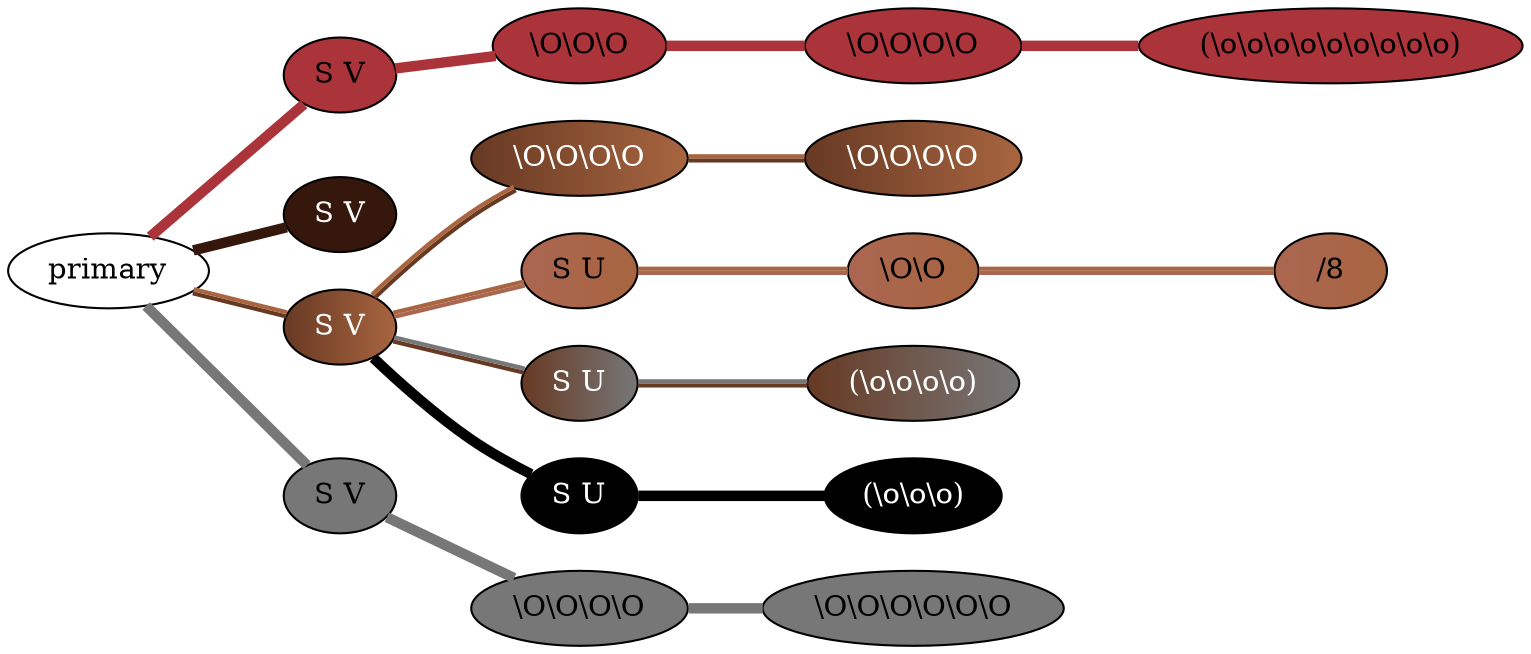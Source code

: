 graph {
 graph [rankdir=LR]
"1" [qtype="pendant_node", pendant_colors="#AB343A", pendant_ply="S", pendant_attach="V", pendant_length="55.0", label="S V", style=filled, fillcolor="#AB343A", fontcolor="#000000"]
"primary" -- "1" [qtype="pendant_link",penwidth=5,color="#AB343A"]
"1:0" [qtype="knot_node", knot_value="3", knot_type="S", knot_position="14.0", knot_spin="Z", label="\\O\\O\\O", style=filled, fillcolor="#AB343A" , fontcolor="#000000"]
"1" -- "1:0" [qtype="knot_link",penwidth=5,color="#AB343A"]
"1:1" [qtype="knot_node", knot_value="4", knot_type="S", knot_position="24.0", knot_spin="Z", label="\\O\\O\\O\\O", style=filled, fillcolor="#AB343A" , fontcolor="#000000"]
"1:0" -- "1:1" [qtype="knot_link",penwidth=5,color="#AB343A"]
"1:2" [qtype="knot_node", knot_value="9", knot_type="L", knot_position="30.5", knot_spin="Z", label="(\\o\\o\\o\\o\\o\\o\\o\\o\\o)", style=filled, fillcolor="#AB343A" , fontcolor="#000000"]
"1:1" -- "1:2" [qtype="knot_link",penwidth=5,color="#AB343A"]
"2" [qtype="pendant_node", pendant_colors="#35170C", pendant_ply="S", pendant_attach="V", pendant_length="5.0", label="S V", style=filled, fillcolor="#35170C", fontcolor="#ffffff"]
"primary" -- "2" [qtype="pendant_link",penwidth=5,color="#35170C"]
"3" [qtype="pendant_node", pendant_colors="#673923:#A86540", pendant_ply="S", pendant_attach="V", pendant_length="58.0", label="S V", style=filled, fillcolor="#673923:#A86540", fontcolor="#ffffff"]
"primary" -- "3" [qtype="pendant_link",penwidth=2,color="#673923:#A86540"]
"3:0" [qtype="knot_node", knot_value="4", knot_type="S", knot_position="14.5", knot_spin="Z", label="\\O\\O\\O\\O", style=filled, fillcolor="#673923:#A86540" , fontcolor="#ffffff"]
"3" -- "3:0" [qtype="knot_link",penwidth=2,color="#673923:#A86540"]
"3:1" [qtype="knot_node", knot_value="4", knot_type="S", knot_position="24.5", knot_spin="Z", label="\\O\\O\\O\\O", style=filled, fillcolor="#673923:#A86540" , fontcolor="#ffffff"]
"3:0" -- "3:1" [qtype="knot_link",penwidth=2,color="#673923:#A86540"]
"3s1" [qtype="pendant_node", pendant_colors="#AA6651:#A86540", pendant_ply="S", pendant_attach="U", pendant_length="45.0", label="S U", style=filled, fillcolor="#AA6651:#A86540", fontcolor="#000000"]
"3" -- "3s1" [qtype="pendant_link",penwidth=2,color="#AA6651:#A86540"]
"3s1:0" [qtype="knot_node", knot_value="2", knot_type="S", knot_position="21.0", knot_spin="Z", label="\\O\\O", style=filled, fillcolor="#AA6651:#A86540" , fontcolor="#000000"]
"3s1" -- "3s1:0" [qtype="knot_link",penwidth=2,color="#AA6651:#A86540"]
"3s1:1" [qtype="knot_node", knot_value="1", knot_type="E", knot_position="28.0", knot_spin="S", label="/8", style=filled, fillcolor="#AA6651:#A86540" , fontcolor="#000000"]
"3s1:0" -- "3s1:1" [qtype="knot_link",penwidth=2,color="#AA6651:#A86540"]
"3s2" [qtype="pendant_node", pendant_colors="#673923:#777777", pendant_ply="S", pendant_attach="U", pendant_length="53.0", label="S U", style=filled, fillcolor="#673923:#777777", fontcolor="#ffffff"]
"3" -- "3s2" [qtype="pendant_link",penwidth=2,color="#673923:#777777"]
"3s2:0" [qtype="knot_node", knot_value="4", knot_type="L", knot_position="27.0", knot_spin="Z", label="(\\o\\o\\o\\o)", style=filled, fillcolor="#673923:#777777" , fontcolor="#ffffff"]
"3s2" -- "3s2:0" [qtype="knot_link",penwidth=2,color="#673923:#777777"]
"3s3" [qtype="pendant_node", pendant_colors="#000000", pendant_ply="S", pendant_attach="U", pendant_length="33.0", label="S U", style=filled, fillcolor="#000000", fontcolor="#ffffff"]
"3" -- "3s3" [qtype="pendant_link",penwidth=5,color="#000000"]
"3s3:0" [qtype="knot_node", knot_value="3", knot_type="L", knot_position="26.5", knot_spin="Z", label="(\\o\\o\\o)", style=filled, fillcolor="#000000" , fontcolor="#ffffff"]
"3s3" -- "3s3:0" [qtype="knot_link",penwidth=5,color="#000000"]
"4" [qtype="pendant_node", pendant_colors="#777777", pendant_ply="S", pendant_attach="V", pendant_length="72.0", label="S V", style=filled, fillcolor="#777777", fontcolor="#000000"]
"primary" -- "4" [qtype="pendant_link",penwidth=5,color="#777777"]
"4:0" [qtype="knot_node", knot_value="4", knot_type="S", knot_position="15.0", knot_spin="Z", label="\\O\\O\\O\\O", style=filled, fillcolor="#777777" , fontcolor="#000000"]
"4" -- "4:0" [qtype="knot_link",penwidth=5,color="#777777"]
"4:1" [qtype="knot_node", knot_value="6", knot_type="S", knot_position="25.0", knot_spin="Z", label="\\O\\O\\O\\O\\O\\O", style=filled, fillcolor="#777777" , fontcolor="#000000"]
"4:0" -- "4:1" [qtype="knot_link",penwidth=5,color="#777777"]
}
